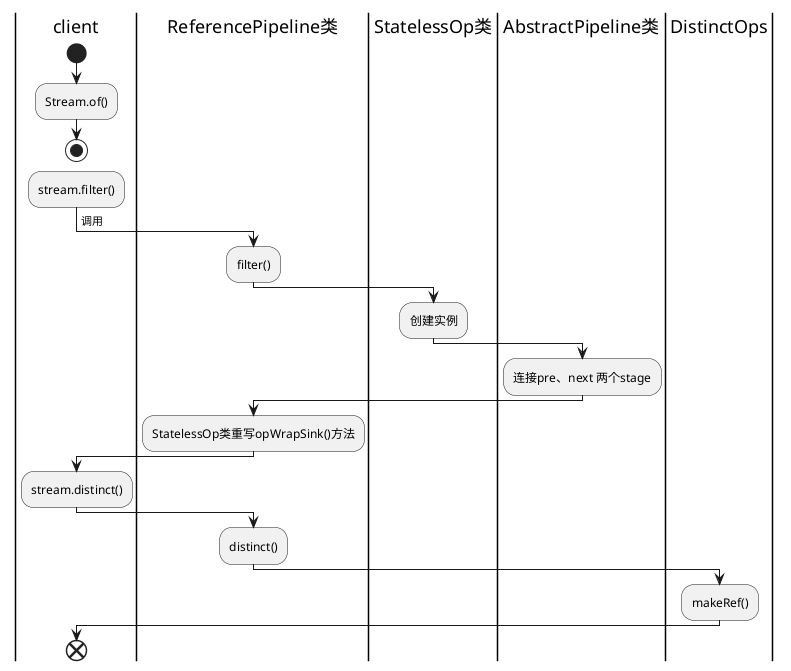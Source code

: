 @startuml
|client|
start
:Stream.of();
stop

:stream.filter();
|ReferencePipeline类|
-> 调用 ;
:filter();
|StatelessOp类|
:创建实例;
|AbstractPipeline类|
:连接pre、next 两个stage;
|ReferencePipeline类|
:StatelessOp类重写opWrapSink()方法;
|client|
:stream.distinct();
|ReferencePipeline类|
:distinct();
|DistinctOps|
:makeRef();
|client|
end

@enduml